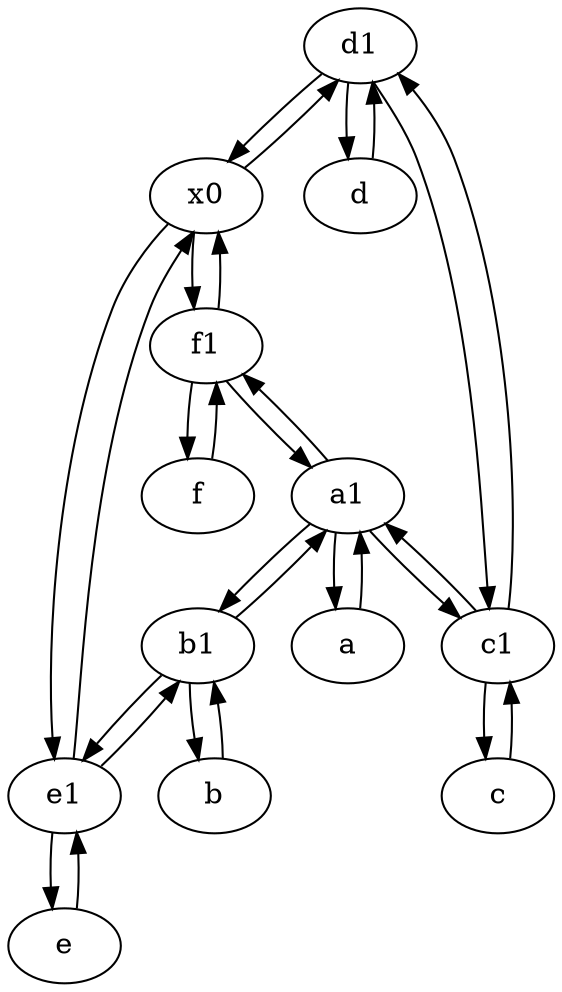 digraph  {
	d1 [pos="25,30!"];
	e1 [pos="25,45!"];
	x0;
	b1 [pos="45,20!"];
	b [pos="50,20!"];
	d [pos="20,30!"];
	e [pos="30,50!"];
	f1;
	c [pos="20,10!"];
	f [pos="15,45!"];
	a1 [pos="40,15!"];
	c1 [pos="30,15!"];
	a [pos="40,10!"];
	x0 -> e1;
	c1 -> d1;
	a1 -> a;
	e1 -> x0;
	f -> f1;
	f1 -> f;
	x0 -> f1;
	f1 -> x0;
	b1 -> e1;
	b -> b1;
	c -> c1;
	a1 -> f1;
	e -> e1;
	d1 -> c1;
	a1 -> c1;
	e1 -> e;
	x0 -> d1;
	c1 -> a1;
	c1 -> c;
	d1 -> d;
	a -> a1;
	f1 -> a1;
	a1 -> b1;
	b1 -> a1;
	d -> d1;
	d1 -> x0;
	b1 -> b;
	e1 -> b1;

	}